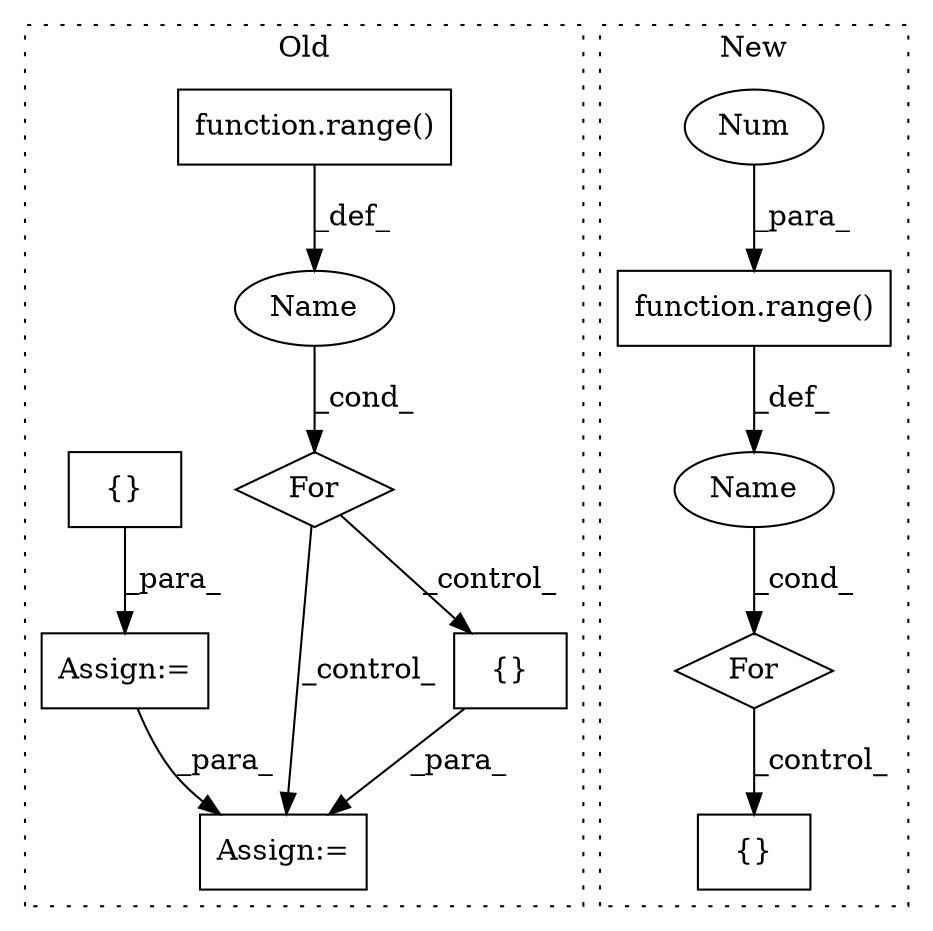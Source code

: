 digraph G {
subgraph cluster0 {
1 [label="function.range()" a="75" s="5751,5767" l="6,1" shape="box"];
3 [label="For" a="107" s="5742,5768" l="4,5" shape="diamond"];
5 [label="Assign:=" a="68" s="5820" l="4" shape="box"];
6 [label="Name" a="87" s="5746" l="1" shape="ellipse"];
8 [label="{}" a="59" s="5824,5865" l="1,0" shape="box"];
11 [label="Assign:=" a="68" s="5647" l="3" shape="box"];
12 [label="{}" a="59" s="5650,5650" l="2,1" shape="box"];
label = "Old";
style="dotted";
}
subgraph cluster1 {
2 [label="function.range()" a="75" s="5595,5602" l="6,1" shape="box"];
4 [label="For" a="107" s="5586,5603" l="4,5" shape="diamond"];
7 [label="Num" a="76" s="5601" l="1" shape="ellipse"];
9 [label="{}" a="59" s="5747,5901" l="6,0" shape="box"];
10 [label="Name" a="87" s="5590" l="1" shape="ellipse"];
label = "New";
style="dotted";
}
1 -> 6 [label="_def_"];
2 -> 10 [label="_def_"];
3 -> 8 [label="_control_"];
3 -> 5 [label="_control_"];
4 -> 9 [label="_control_"];
6 -> 3 [label="_cond_"];
7 -> 2 [label="_para_"];
8 -> 5 [label="_para_"];
10 -> 4 [label="_cond_"];
11 -> 5 [label="_para_"];
12 -> 11 [label="_para_"];
}